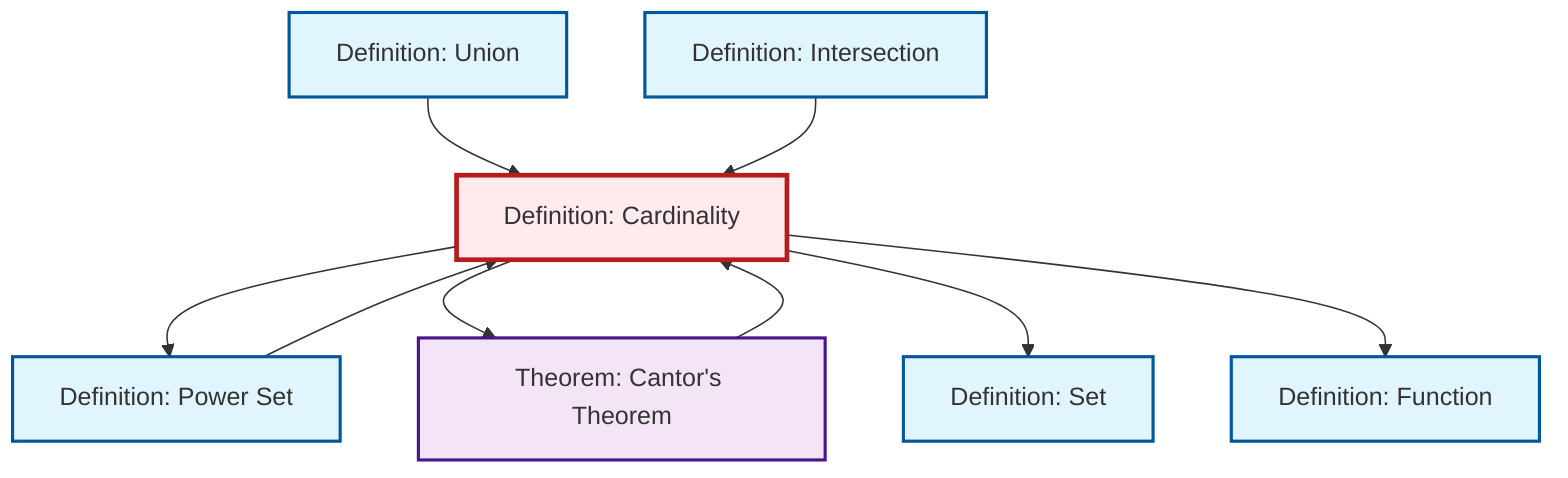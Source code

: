 graph TD
    classDef definition fill:#e1f5fe,stroke:#01579b,stroke-width:2px
    classDef theorem fill:#f3e5f5,stroke:#4a148c,stroke-width:2px
    classDef axiom fill:#fff3e0,stroke:#e65100,stroke-width:2px
    classDef example fill:#e8f5e9,stroke:#1b5e20,stroke-width:2px
    classDef current fill:#ffebee,stroke:#b71c1c,stroke-width:3px
    def-intersection["Definition: Intersection"]:::definition
    def-function["Definition: Function"]:::definition
    def-cardinality["Definition: Cardinality"]:::definition
    def-set["Definition: Set"]:::definition
    thm-cantor["Theorem: Cantor's Theorem"]:::theorem
    def-union["Definition: Union"]:::definition
    def-power-set["Definition: Power Set"]:::definition
    def-power-set --> def-cardinality
    thm-cantor --> def-cardinality
    def-union --> def-cardinality
    def-cardinality --> def-power-set
    def-cardinality --> thm-cantor
    def-intersection --> def-cardinality
    def-cardinality --> def-set
    def-cardinality --> def-function
    class def-cardinality current
